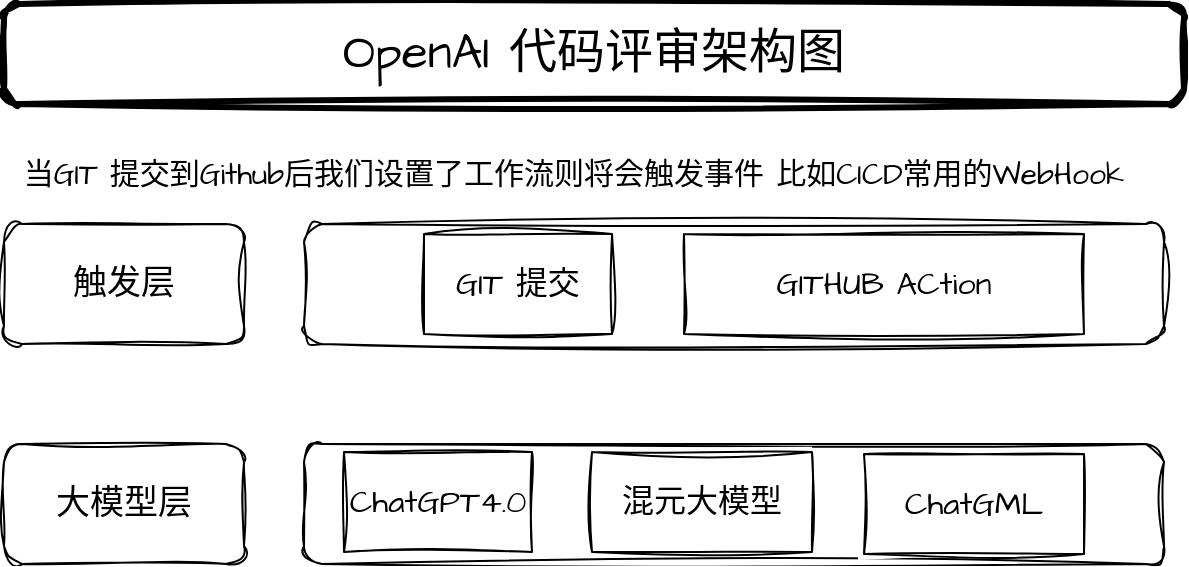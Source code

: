 <mxfile version="24.6.1" type="github">
  <diagram name="代码评审架构流程图" id="BxFMLwCdM_yC76DfMntS">
    <mxGraphModel dx="1411" dy="923" grid="1" gridSize="10" guides="1" tooltips="1" connect="1" arrows="1" fold="1" page="1" pageScale="1" pageWidth="827" pageHeight="1169" math="0" shadow="0">
      <root>
        <mxCell id="0" />
        <mxCell id="1" parent="0" />
        <mxCell id="UW-pbUMFGenEYsiy5OXE-3" value="&lt;font style=&quot;font-size: 24px;&quot;&gt;OpenAI 代码评审架构图&lt;/font&gt;" style="rounded=1;whiteSpace=wrap;html=1;sketch=1;hachureGap=4;jiggle=2;curveFitting=1;fontFamily=Architects Daughter;fontSource=https%3A%2F%2Ffonts.googleapis.com%2Fcss%3Ffamily%3DArchitects%2BDaughter;strokeWidth=3;" vertex="1" parent="1">
          <mxGeometry x="120" y="70" width="590" height="50" as="geometry" />
        </mxCell>
        <mxCell id="UW-pbUMFGenEYsiy5OXE-6" value="触发层" style="rounded=1;whiteSpace=wrap;html=1;sketch=1;hachureGap=4;jiggle=2;curveFitting=1;fontFamily=Architects Daughter;fontSource=https%3A%2F%2Ffonts.googleapis.com%2Fcss%3Ffamily%3DArchitects%2BDaughter;perimeterSpacing=5;fontSize=17;" vertex="1" parent="1">
          <mxGeometry x="120" y="180" width="120" height="60" as="geometry" />
        </mxCell>
        <mxCell id="UW-pbUMFGenEYsiy5OXE-7" value="" style="rounded=1;whiteSpace=wrap;html=1;sketch=1;hachureGap=4;jiggle=2;curveFitting=1;fontFamily=Architects Daughter;fontSource=https%3A%2F%2Ffonts.googleapis.com%2Fcss%3Ffamily%3DArchitects%2BDaughter;perimeterSpacing=5;fontSize=17;" vertex="1" parent="1">
          <mxGeometry x="270" y="180" width="430" height="60" as="geometry" />
        </mxCell>
        <mxCell id="UW-pbUMFGenEYsiy5OXE-8" value="GIT 提交" style="rounded=0;whiteSpace=wrap;html=1;sketch=1;hachureGap=4;jiggle=2;curveFitting=1;fontFamily=Architects Daughter;fontSource=https%3A%2F%2Ffonts.googleapis.com%2Fcss%3Ffamily%3DArchitects%2BDaughter;fontSize=16;" vertex="1" parent="1">
          <mxGeometry x="330" y="185" width="94" height="50" as="geometry" />
        </mxCell>
        <mxCell id="UW-pbUMFGenEYsiy5OXE-9" value="GITHUB ACtion" style="rounded=0;whiteSpace=wrap;html=1;sketch=1;hachureGap=4;jiggle=2;curveFitting=1;fontFamily=Architects Daughter;fontSource=https%3A%2F%2Ffonts.googleapis.com%2Fcss%3Ffamily%3DArchitects%2BDaughter;fontSize=16;" vertex="1" parent="1">
          <mxGeometry x="460" y="185" width="200" height="50" as="geometry" />
        </mxCell>
        <mxCell id="UW-pbUMFGenEYsiy5OXE-13" value="大模型层" style="rounded=1;whiteSpace=wrap;html=1;sketch=1;hachureGap=4;jiggle=2;curveFitting=1;fontFamily=Architects Daughter;fontSource=https%3A%2F%2Ffonts.googleapis.com%2Fcss%3Ffamily%3DArchitects%2BDaughter;perimeterSpacing=5;fontSize=17;" vertex="1" parent="1">
          <mxGeometry x="120" y="290" width="120" height="60" as="geometry" />
        </mxCell>
        <mxCell id="UW-pbUMFGenEYsiy5OXE-15" value="当GIT 提交到Github后我们设置了工作流则将会触发事件 比如CICD常用的WebHook" style="text;html=1;align=center;verticalAlign=middle;whiteSpace=wrap;rounded=0;fontFamily=Architects Daughter;fontSource=https%3A%2F%2Ffonts.googleapis.com%2Fcss%3Ffamily%3DArchitects%2BDaughter;fontSize=15;" vertex="1" parent="1">
          <mxGeometry x="120" y="140" width="570" height="30" as="geometry" />
        </mxCell>
        <mxCell id="UW-pbUMFGenEYsiy5OXE-16" value="" style="rounded=1;whiteSpace=wrap;html=1;sketch=1;hachureGap=4;jiggle=2;curveFitting=1;fontFamily=Architects Daughter;fontSource=https%3A%2F%2Ffonts.googleapis.com%2Fcss%3Ffamily%3DArchitects%2BDaughter;perimeterSpacing=5;fontSize=17;" vertex="1" parent="1">
          <mxGeometry x="270" y="290" width="430" height="60" as="geometry" />
        </mxCell>
        <mxCell id="UW-pbUMFGenEYsiy5OXE-17" value="ChatGPT4.0" style="rounded=0;whiteSpace=wrap;html=1;sketch=1;hachureGap=4;jiggle=2;curveFitting=1;fontFamily=Architects Daughter;fontSource=https%3A%2F%2Ffonts.googleapis.com%2Fcss%3Ffamily%3DArchitects%2BDaughter;fontSize=16;" vertex="1" parent="1">
          <mxGeometry x="290" y="294" width="94" height="50" as="geometry" />
        </mxCell>
        <mxCell id="UW-pbUMFGenEYsiy5OXE-18" value="混元大模型" style="rounded=0;whiteSpace=wrap;html=1;sketch=1;hachureGap=4;jiggle=2;curveFitting=1;fontFamily=Architects Daughter;fontSource=https%3A%2F%2Ffonts.googleapis.com%2Fcss%3Ffamily%3DArchitects%2BDaughter;fontSize=16;" vertex="1" parent="1">
          <mxGeometry x="414" y="294" width="110" height="50" as="geometry" />
        </mxCell>
        <mxCell id="UW-pbUMFGenEYsiy5OXE-19" value="ChatGML" style="rounded=0;whiteSpace=wrap;html=1;sketch=1;hachureGap=4;jiggle=2;curveFitting=1;fontFamily=Architects Daughter;fontSource=https%3A%2F%2Ffonts.googleapis.com%2Fcss%3Ffamily%3DArchitects%2BDaughter;fontSize=16;" vertex="1" parent="1">
          <mxGeometry x="550" y="295" width="110" height="50" as="geometry" />
        </mxCell>
      </root>
    </mxGraphModel>
  </diagram>
</mxfile>
